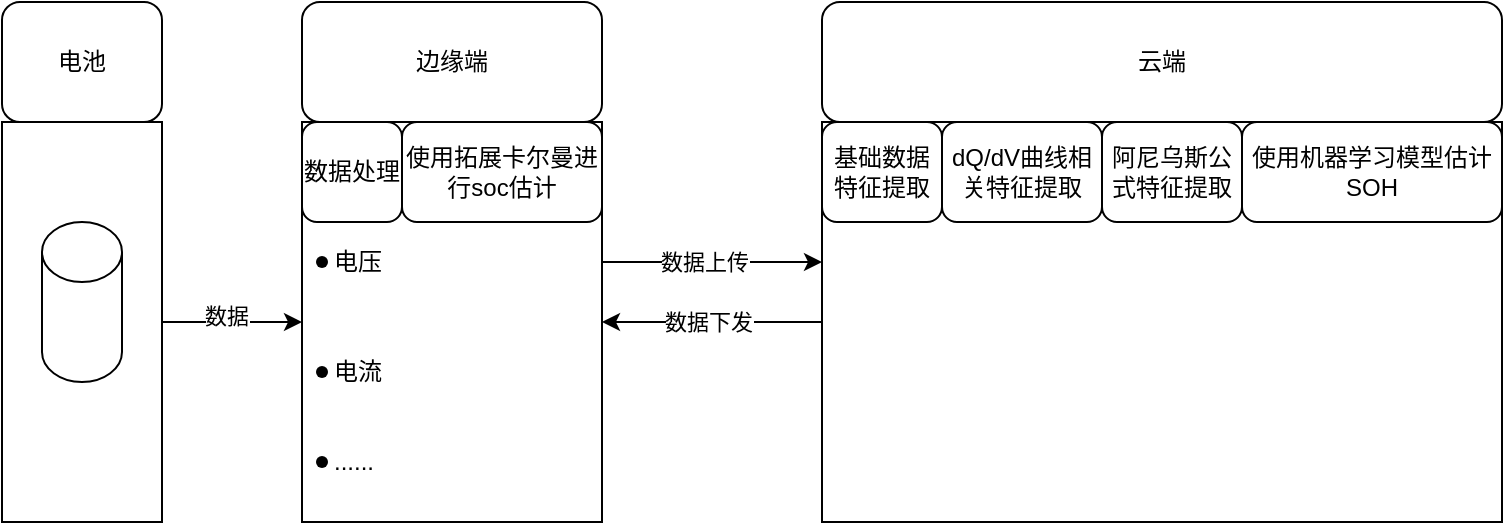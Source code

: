 <mxfile version="21.8.0" type="github">
  <diagram id="prtHgNgQTEPvFCAcTncT" name="Page-1">
    <mxGraphModel dx="1392" dy="766" grid="1" gridSize="10" guides="1" tooltips="1" connect="1" arrows="1" fold="1" page="1" pageScale="1" pageWidth="827" pageHeight="1169" math="0" shadow="0">
      <root>
        <mxCell id="0" />
        <mxCell id="1" parent="0" />
        <mxCell id="L1f7tH7ytzm10aezhSUD-2" style="edgeStyle=orthogonalEdgeStyle;rounded=0;orthogonalLoop=1;jettySize=auto;html=1;entryX=0;entryY=0.5;entryDx=0;entryDy=0;" edge="1" parent="1" source="L1f7tH7ytzm10aezhSUD-1" target="L1f7tH7ytzm10aezhSUD-5">
          <mxGeometry relative="1" as="geometry">
            <mxPoint x="210" y="210.0" as="targetPoint" />
          </mxGeometry>
        </mxCell>
        <mxCell id="L1f7tH7ytzm10aezhSUD-8" value="数据" style="edgeLabel;html=1;align=center;verticalAlign=middle;resizable=0;points=[];" vertex="1" connectable="0" parent="L1f7tH7ytzm10aezhSUD-2">
          <mxGeometry x="-0.082" y="3" relative="1" as="geometry">
            <mxPoint as="offset" />
          </mxGeometry>
        </mxCell>
        <mxCell id="L1f7tH7ytzm10aezhSUD-1" value="" style="rounded=0;whiteSpace=wrap;html=1;" vertex="1" parent="1">
          <mxGeometry y="120" width="80" height="200" as="geometry" />
        </mxCell>
        <mxCell id="L1f7tH7ytzm10aezhSUD-11" style="edgeStyle=orthogonalEdgeStyle;rounded=0;orthogonalLoop=1;jettySize=auto;html=1;" edge="1" parent="1" source="L1f7tH7ytzm10aezhSUD-5" target="L1f7tH7ytzm10aezhSUD-12">
          <mxGeometry relative="1" as="geometry">
            <mxPoint x="420.0" y="220.0" as="targetPoint" />
            <Array as="points">
              <mxPoint x="370" y="190" />
              <mxPoint x="370" y="190" />
            </Array>
          </mxGeometry>
        </mxCell>
        <mxCell id="L1f7tH7ytzm10aezhSUD-16" value="数据上传" style="edgeLabel;html=1;align=center;verticalAlign=middle;resizable=0;points=[];" vertex="1" connectable="0" parent="L1f7tH7ytzm10aezhSUD-11">
          <mxGeometry x="-0.075" relative="1" as="geometry">
            <mxPoint as="offset" />
          </mxGeometry>
        </mxCell>
        <mxCell id="L1f7tH7ytzm10aezhSUD-5" value="" style="rounded=0;whiteSpace=wrap;html=1;" vertex="1" parent="1">
          <mxGeometry x="150" y="120" width="150" height="200" as="geometry" />
        </mxCell>
        <mxCell id="L1f7tH7ytzm10aezhSUD-9" value="边缘端" style="rounded=1;whiteSpace=wrap;html=1;" vertex="1" parent="1">
          <mxGeometry x="150" y="60" width="150" height="60" as="geometry" />
        </mxCell>
        <mxCell id="L1f7tH7ytzm10aezhSUD-10" value="电池" style="rounded=1;whiteSpace=wrap;html=1;" vertex="1" parent="1">
          <mxGeometry y="60" width="80" height="60" as="geometry" />
        </mxCell>
        <mxCell id="L1f7tH7ytzm10aezhSUD-15" style="edgeStyle=orthogonalEdgeStyle;rounded=0;orthogonalLoop=1;jettySize=auto;html=1;" edge="1" parent="1" source="L1f7tH7ytzm10aezhSUD-12" target="L1f7tH7ytzm10aezhSUD-5">
          <mxGeometry relative="1" as="geometry" />
        </mxCell>
        <mxCell id="L1f7tH7ytzm10aezhSUD-17" value="数据下发" style="edgeLabel;html=1;align=center;verticalAlign=middle;resizable=0;points=[];" vertex="1" connectable="0" parent="L1f7tH7ytzm10aezhSUD-15">
          <mxGeometry x="0.036" relative="1" as="geometry">
            <mxPoint as="offset" />
          </mxGeometry>
        </mxCell>
        <mxCell id="L1f7tH7ytzm10aezhSUD-12" value="" style="rounded=0;whiteSpace=wrap;html=1;" vertex="1" parent="1">
          <mxGeometry x="410" y="120" width="340" height="200" as="geometry" />
        </mxCell>
        <mxCell id="L1f7tH7ytzm10aezhSUD-14" value="云端" style="rounded=1;whiteSpace=wrap;html=1;" vertex="1" parent="1">
          <mxGeometry x="410" y="60" width="340" height="60" as="geometry" />
        </mxCell>
        <mxCell id="L1f7tH7ytzm10aezhSUD-18" value="使用拓展卡尔曼进行soc估计" style="rounded=1;whiteSpace=wrap;html=1;" vertex="1" parent="1">
          <mxGeometry x="200" y="120" width="100" height="50" as="geometry" />
        </mxCell>
        <mxCell id="L1f7tH7ytzm10aezhSUD-19" value="使用机器学习模型估计SOH" style="rounded=1;whiteSpace=wrap;html=1;" vertex="1" parent="1">
          <mxGeometry x="620" y="120" width="130" height="50" as="geometry" />
        </mxCell>
        <mxCell id="L1f7tH7ytzm10aezhSUD-20" value="基础数据特征提取" style="rounded=1;whiteSpace=wrap;html=1;" vertex="1" parent="1">
          <mxGeometry x="410" y="120" width="60" height="50" as="geometry" />
        </mxCell>
        <mxCell id="L1f7tH7ytzm10aezhSUD-21" value="dQ/dV曲线相关特征提取" style="rounded=1;whiteSpace=wrap;html=1;" vertex="1" parent="1">
          <mxGeometry x="470" y="120" width="80" height="50" as="geometry" />
        </mxCell>
        <mxCell id="L1f7tH7ytzm10aezhSUD-22" value="阿尼乌斯公式特征提取" style="rounded=1;whiteSpace=wrap;html=1;" vertex="1" parent="1">
          <mxGeometry x="550" y="120" width="70" height="50" as="geometry" />
        </mxCell>
        <mxCell id="L1f7tH7ytzm10aezhSUD-23" value="数据处理" style="rounded=1;whiteSpace=wrap;html=1;" vertex="1" parent="1">
          <mxGeometry x="150" y="120" width="50" height="50" as="geometry" />
        </mxCell>
        <mxCell id="L1f7tH7ytzm10aezhSUD-24" value="" style="shape=waypoint;sketch=0;fillStyle=solid;size=6;pointerEvents=1;points=[];fillColor=none;resizable=0;rotatable=0;perimeter=centerPerimeter;snapToPoint=1;" vertex="1" parent="1">
          <mxGeometry x="150" y="180" width="20" height="20" as="geometry" />
        </mxCell>
        <mxCell id="L1f7tH7ytzm10aezhSUD-25" value="......" style="text;strokeColor=none;fillColor=none;align=left;verticalAlign=middle;spacingLeft=4;spacingRight=4;overflow=hidden;points=[[0,0.5],[1,0.5]];portConstraint=eastwest;rotatable=0;whiteSpace=wrap;html=1;" vertex="1" parent="1">
          <mxGeometry x="160" y="275" width="80" height="30" as="geometry" />
        </mxCell>
        <mxCell id="L1f7tH7ytzm10aezhSUD-26" value="电压" style="text;strokeColor=none;fillColor=none;align=left;verticalAlign=middle;spacingLeft=4;spacingRight=4;overflow=hidden;points=[[0,0.5],[1,0.5]];portConstraint=eastwest;rotatable=0;whiteSpace=wrap;html=1;" vertex="1" parent="1">
          <mxGeometry x="160" y="175" width="40" height="30" as="geometry" />
        </mxCell>
        <mxCell id="L1f7tH7ytzm10aezhSUD-27" value="电流" style="text;strokeColor=none;fillColor=none;align=left;verticalAlign=middle;spacingLeft=4;spacingRight=4;overflow=hidden;points=[[0,0.5],[1,0.5]];portConstraint=eastwest;rotatable=0;whiteSpace=wrap;html=1;" vertex="1" parent="1">
          <mxGeometry x="160" y="230" width="40" height="30" as="geometry" />
        </mxCell>
        <mxCell id="L1f7tH7ytzm10aezhSUD-29" value="" style="shape=waypoint;sketch=0;fillStyle=solid;size=6;pointerEvents=1;points=[];fillColor=none;resizable=0;rotatable=0;perimeter=centerPerimeter;snapToPoint=1;" vertex="1" parent="1">
          <mxGeometry x="150" y="235" width="20" height="20" as="geometry" />
        </mxCell>
        <mxCell id="L1f7tH7ytzm10aezhSUD-30" value="" style="shape=waypoint;sketch=0;fillStyle=solid;size=6;pointerEvents=1;points=[];fillColor=none;resizable=0;rotatable=0;perimeter=centerPerimeter;snapToPoint=1;" vertex="1" parent="1">
          <mxGeometry x="150" y="280" width="20" height="20" as="geometry" />
        </mxCell>
        <mxCell id="L1f7tH7ytzm10aezhSUD-32" value="" style="shape=cylinder3;whiteSpace=wrap;html=1;boundedLbl=1;backgroundOutline=1;size=15;" vertex="1" parent="1">
          <mxGeometry x="20" y="170" width="40" height="80" as="geometry" />
        </mxCell>
      </root>
    </mxGraphModel>
  </diagram>
</mxfile>
